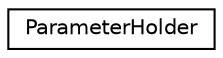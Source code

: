 digraph "Graphical Class Hierarchy"
{
  edge [fontname="Helvetica",fontsize="10",labelfontname="Helvetica",labelfontsize="10"];
  node [fontname="Helvetica",fontsize="10",shape=record];
  rankdir="LR";
  Node1 [label="ParameterHolder",height=0.2,width=0.4,color="black", fillcolor="white", style="filled",URL="$structParameterHolder.html"];
}
